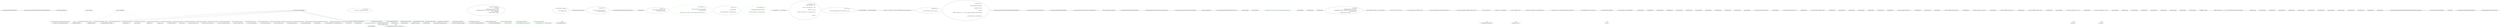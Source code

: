digraph  {
m0_40 [cluster="Nancy.Routing.IRouteCacheProvider.GetCache()", file="DefaultRoutePatternMatcherFixture.cs", label="Entry Nancy.Routing.IRouteCacheProvider.GetCache()", span="15-15"];
m0_0 [cluster="Nancy.Demo.Hosting.Aspnet.MainModule.MainModule(Nancy.Routing.IRouteCacheProvider)", file="DefaultRoutePatternMatcherFixture.cs", label="Entry Nancy.Demo.Hosting.Aspnet.MainModule.MainModule(Nancy.Routing.IRouteCacheProvider)", span="12-12"];
m0_1 [cluster="Nancy.Demo.Hosting.Aspnet.MainModule.MainModule(Nancy.Routing.IRouteCacheProvider)", file="DefaultRoutePatternMatcherFixture.cs", label="Get[''/''] = x => {\r\n                return View[''routes'', routeCacheProvider.GetCache()];\r\n            }", span="14-16"];
m0_2 [cluster="Nancy.Demo.Hosting.Aspnet.MainModule.MainModule(Nancy.Routing.IRouteCacheProvider)", file="DefaultRoutePatternMatcherFixture.cs", label="Get[''/negotiated''] = parameters => {\r\n                return Negotiate\r\n                    .WithModel(new RatPack {FirstName = ''Nancy ''})\r\n                    .WithMediaRangeModel(''text/html'', new RatPack {FirstName = ''Nancy fancy pants''})\r\n                    .WithView(''negotiatedview'')\r\n                    .WithHeader(''X-Custom'', ''SomeValue'');\r\n            }", span="18-24"];
m0_3 [cluster="Nancy.Demo.Hosting.Aspnet.MainModule.MainModule(Nancy.Routing.IRouteCacheProvider)", file="DefaultRoutePatternMatcherFixture.cs", label="Get[''/user/{name}''] = parameters =>\r\n            {\r\n                return (string)parameters.name;\r\n            }", span="26-29"];
m0_190 [cluster="string.Format(string, params object[])", file="DefaultRoutePatternMatcherFixture.cs", label="Entry string.Format(string, params object[])", span="0-0"];
m0_22 [cluster="Nancy.Demo.Hosting.Aspnet.MainModule.MainModule(Nancy.Routing.IRouteCacheProvider)", file="DefaultRoutePatternMatcherFixture.cs", label="Get[''/spark-anon''] = x =>\r\n            {\r\n                var model = new { FirstName = ''Anonymous'' };\r\n                return View[''anon.spark'', model];\r\n            }", span="112-116"];
m0_48 [cluster="Nancy.Responses.Negotiation.Negotiator.WithHeader(string, string)", file="DefaultRoutePatternMatcherFixture.cs", label="Entry Nancy.Responses.Negotiation.Negotiator.WithHeader(string, string)", span="45-45"];
m0_141 [cluster="object.ToString()", file="DefaultRoutePatternMatcherFixture.cs", label="Entry object.ToString()", span="0-0"];
m0_23 [cluster="Nancy.Demo.Hosting.Aspnet.MainModule.MainModule(Nancy.Routing.IRouteCacheProvider)", file="DefaultRoutePatternMatcherFixture.cs", label="Get[''/json''] = x => {\r\n                var model = new RatPack { FirstName = ''Andy'' };\r\n                return this.Response.AsJson(model);\r\n            }", span="118-121"];
m0_31 [cluster="Nancy.Demo.Hosting.Aspnet.MainModule.MainModule(Nancy.Routing.IRouteCacheProvider)", color=green, community=0, file="DefaultRoutePatternMatcherFixture.cs", label="Get[''/csrfWithExpiry''] = x =>\r\n                {\r\n                    // Create a new one because we have an expiry to check\r\n                    this.CreateNewCsrfToken();\r\n\r\n                    return this.View[''csrf'', new { Blurb = ''You have 20 seconds to submit the page.. TICK TOCK :-)'' }];\r\n                }", prediction=0, span="170-176"];
m0_30 [cluster="Nancy.Demo.Hosting.Aspnet.MainModule.MainModule(Nancy.Routing.IRouteCacheProvider)", file="DefaultRoutePatternMatcherFixture.cs", label="Post[''/csrf''] = x =>\r\n            {\r\n                this.ValidateCsrfToken();\r\n\r\n                return string.Format(''Hello {0}!'', this.Request.Form.Name);\r\n            }", span="163-168"];
m0_32 [cluster="Nancy.Demo.Hosting.Aspnet.MainModule.MainModule(Nancy.Routing.IRouteCacheProvider)", color=green, community=0, file="DefaultRoutePatternMatcherFixture.cs", label="Post[''/csrfWithExpiry''] = x =>\r\n                {\r\n                    this.ValidateCsrfToken(TimeSpan.FromSeconds(20));\r\n\r\n                    return string.Format(''Hello {0}!'', this.Request.Form.Name);\r\n                }", prediction=1, span="178-183"];
m0_33 [cluster="Nancy.Demo.Hosting.Aspnet.MainModule.MainModule(Nancy.Routing.IRouteCacheProvider)", file="DefaultRoutePatternMatcherFixture.cs", label="Get[''/viewNotFound''] = _ => View[''I-do-not-exist'']", span="185-185"];
m0_4 [cluster="lambda expression", file="DefaultRoutePatternMatcherFixture.cs", label="Entry lambda expression", span="10-13"];
m0_5 [cluster="lambda expression", file="DefaultRoutePatternMatcherFixture.cs", label="return View[''PostXml''];", span="12-12"];
m0_6 [cluster="lambda expression", file="DefaultRoutePatternMatcherFixture.cs", label="Exit lambda expression", span="10-13"];
m0_7 [cluster="lambda expression", file="DefaultRoutePatternMatcherFixture.cs", label="Entry lambda expression", span="15-30"];
m0_8 [cluster="lambda expression", file="DefaultRoutePatternMatcherFixture.cs", label="User model = this.Bind()", span="17-17"];
m0_9 [cluster="lambda expression", file="DefaultRoutePatternMatcherFixture.cs", label="var sb = new StringBuilder()", span="19-19"];
m0_10 [cluster="lambda expression", file="DefaultRoutePatternMatcherFixture.cs", label="sb.AppendLine(''Bound Model:'')", span="21-21"];
m0_11 [cluster="lambda expression", file="DefaultRoutePatternMatcherFixture.cs", label="sb.Append(''Type: '')", span="22-22"];
m0_12 [cluster="lambda expression", file="DefaultRoutePatternMatcherFixture.cs", label="sb.AppendLine(model.GetType().FullName)", span="23-23"];
m0_13 [cluster="lambda expression", file="DefaultRoutePatternMatcherFixture.cs", label="sb.Append(''Name: '')", span="24-24"];
m0_14 [cluster="lambda expression", file="DefaultRoutePatternMatcherFixture.cs", label="sb.AppendLine(model.Name)", span="25-25"];
m0_15 [cluster="lambda expression", file="DefaultRoutePatternMatcherFixture.cs", label="sb.Append(''Address: '')", span="26-26"];
m0_16 [cluster="lambda expression", file="DefaultRoutePatternMatcherFixture.cs", label="sb.AppendLine(model.Address)", span="27-27"];
m0_17 [cluster="lambda expression", file="DefaultRoutePatternMatcherFixture.cs", label="return sb.ToString();", span="29-29"];
m0_18 [cluster="lambda expression", file="DefaultRoutePatternMatcherFixture.cs", label="Exit lambda expression", span="15-30"];
m0_19 [cluster="Nancy.INancyModule.Bind(params string[])", file="DefaultRoutePatternMatcherFixture.cs", label="Entry Nancy.INancyModule.Bind(params string[])", span="12-12"];
m0_20 [cluster="System.Text.StringBuilder.StringBuilder()", file="DefaultRoutePatternMatcherFixture.cs", label="Entry System.Text.StringBuilder.StringBuilder()", span="0-0"];
m0_21 [cluster="System.Text.StringBuilder.AppendLine(string)", file="DefaultRoutePatternMatcherFixture.cs", label="Entry System.Text.StringBuilder.AppendLine(string)", span="0-0"];
m0_24 [cluster="System.Text.StringBuilder.ToString()", file="DefaultRoutePatternMatcherFixture.cs", label="Entry System.Text.StringBuilder.ToString()", span="0-0"];
m0_25 [cluster="Nancy.Demo.Hosting.Aspnet.MainModule.MainModule(Nancy.Routing.IRouteCacheProvider)", file="DefaultRoutePatternMatcherFixture.cs", label="Nancy.Demo.ModelBinding.XmlModule", span=""];
m0_26 [cluster="Nancy.Demo.Hosting.Aspnet.MainModule.MainModule(Nancy.Routing.IRouteCacheProvider)", file="DefaultRoutePatternMatcherFixture.cs", label="Get[''/sessionObject''] = x => {\r\n                var value = Session[''baa''] ?? ''null'';\r\n\r\n                var output = ''Current session value is: '' + value;\r\n\r\n                if (value.ToString() == ''null'')\r\n                {\r\n                    Session[''baa''] = new Payload(27, true, ''some random string value'');\r\n                }\r\n\r\n                return output;\r\n            }", span="141-152"];
m0_27 [cluster="Nancy.Demo.Hosting.Aspnet.MainModule.MainModule(Nancy.Routing.IRouteCacheProvider)", file="DefaultRoutePatternMatcherFixture.cs", label="Get[''/error''] = x =>\r\n                {\r\n                    throw new NotSupportedException(''This is an exception thrown in a route.'');\r\n                }", span="154-157"];
m0_28 [cluster="Nancy.Demo.Hosting.Aspnet.MainModule.MainModule(Nancy.Routing.IRouteCacheProvider)", file="DefaultRoutePatternMatcherFixture.cs", label="Get[''/customErrorHandler''] = _ => HttpStatusCode.ImATeapot", span="159-159"];
m0_29 [cluster="Nancy.Demo.Hosting.Aspnet.MainModule.MainModule(Nancy.Routing.IRouteCacheProvider)", file="DefaultRoutePatternMatcherFixture.cs", label="Get[''/csrf''] = x => this.View[''csrf'', new { Blurb = ''CSRF without an expiry using the 'session' token'' }]", span="161-161"];
m0_34 [cluster="Nancy.Demo.Hosting.Aspnet.MainModule.MainModule(Nancy.Routing.IRouteCacheProvider)", file="DefaultRoutePatternMatcherFixture.cs", label="Get[''/fileupload''] = x =>\r\n            {\r\n                return View[''FileUpload'', new { Posted = ''Nothing'' }];\r\n            }", span="187-190"];
m0_35 [cluster="Nancy.Demo.Hosting.Aspnet.MainModule.MainModule(Nancy.Routing.IRouteCacheProvider)", file="DefaultRoutePatternMatcherFixture.cs", label="Post[''/fileupload''] = x =>\r\n            {\r\n                var file = this.Request.Files.FirstOrDefault();\r\n\r\n                string fileDetails = ''Nothing'';\r\n\r\n                if (file != null)\r\n                {\r\n                    fileDetails = string.Format(''{3} - {0} ({1}) {2}bytes'', file.Name, file.ContentType, file.Value.Length, file.Key);\r\n                }\r\n\r\n                return View[''FileUpload'', new { Posted = fileDetails }];\r\n            }", span="192-204"];
m0_36 [cluster="Nancy.Demo.Hosting.Aspnet.MainModule.MainModule(Nancy.Routing.IRouteCacheProvider)", file="DefaultRoutePatternMatcherFixture.cs", label="Exit Nancy.Demo.Hosting.Aspnet.MainModule.MainModule(Nancy.Routing.IRouteCacheProvider)", span="12-12"];
m0_47 [cluster="Nancy.Responses.Negotiation.Negotiator.WithView(string)", file="DefaultRoutePatternMatcherFixture.cs", label="Entry Nancy.Responses.Negotiation.Negotiator.WithView(string)", span="148-148"];
m0_44 [cluster="Nancy.Demo.Hosting.Aspnet.Models.RatPack.RatPack()", file="DefaultRoutePatternMatcherFixture.cs", label="Entry Nancy.Demo.Hosting.Aspnet.Models.RatPack.RatPack()", span="2-2"];
m0_189 [cluster="System.Collections.Generic.IEnumerable<TSource>.FirstOrDefault<TSource>()", file="DefaultRoutePatternMatcherFixture.cs", label="Entry System.Collections.Generic.IEnumerable<TSource>.FirstOrDefault<TSource>()", span="0-0"];
m0_175 [cluster="System.TimeSpan.FromSeconds(double)", file="DefaultRoutePatternMatcherFixture.cs", label="Entry System.TimeSpan.FromSeconds(double)", span="0-0"];
m0_165 [cluster="Nancy.INancyModule.ValidateCsrfToken(System.TimeSpan?)", file="DefaultRoutePatternMatcherFixture.cs", label="Entry Nancy.INancyModule.ValidateCsrfToken(System.TimeSpan?)", span="101-101"];
m0_128 [cluster="Nancy.IResponseFormatter.AsJson<TModel>(TModel, Nancy.HttpStatusCode)", file="DefaultRoutePatternMatcherFixture.cs", label="Entry Nancy.IResponseFormatter.AsJson<TModel>(TModel, Nancy.HttpStatusCode)", span="40-40"];
m0_115 [cluster="Nancy.Demo.Hosting.Aspnet.Models.SomeViewModel.SomeViewModel()", file="DefaultRoutePatternMatcherFixture.cs", label="Entry Nancy.Demo.Hosting.Aspnet.Models.SomeViewModel.SomeViewModel()", span="2-2"];
m0_142 [cluster="string.IsNullOrEmpty(string)", file="DefaultRoutePatternMatcherFixture.cs", label="Entry string.IsNullOrEmpty(string)", span="0-0"];
m0_150 [cluster="Nancy.Demo.Hosting.Aspnet.Models.Payload.Payload(int, bool, string)", file="DefaultRoutePatternMatcherFixture.cs", label="Entry Nancy.Demo.Hosting.Aspnet.Models.Payload.Payload(int, bool, string)", span="16-16"];
m0_129 [cluster="lambda expression", file="DefaultRoutePatternMatcherFixture.cs", label="Entry lambda expression", span="123-126"];
m0_167 [cluster="lambda expression", color=green, community=0, file="DefaultRoutePatternMatcherFixture.cs", label="this.CreateNewCsrfToken()", prediction=2, span="173-173"];
m0_166 [cluster="lambda expression", file="DefaultRoutePatternMatcherFixture.cs", label="Entry lambda expression", span="170-176"];
m0_168 [cluster="lambda expression", color=green, community=0, file="DefaultRoutePatternMatcherFixture.cs", label="return this.View[''csrf'', new { Blurb = ''You have 20 seconds to submit the page.. TICK TOCK :-)'' }];", prediction=3, span="175-175"];
m0_169 [cluster="lambda expression", file="DefaultRoutePatternMatcherFixture.cs", label="Exit lambda expression", span="170-176"];
m0_172 [cluster="lambda expression", color=green, community=0, file="DefaultRoutePatternMatcherFixture.cs", label="this.ValidateCsrfToken(TimeSpan.FromSeconds(20))", prediction=2, span="180-180"];
m0_171 [cluster="lambda expression", file="DefaultRoutePatternMatcherFixture.cs", label="Entry lambda expression", span="178-183"];
m0_173 [cluster="lambda expression", color=green, community=0, file="DefaultRoutePatternMatcherFixture.cs", label="return string.Format(''Hello {0}!'', this.Request.Form.Name);", prediction=2, span="182-182"];
m0_174 [cluster="lambda expression", file="DefaultRoutePatternMatcherFixture.cs", label="Exit lambda expression", span="178-183"];
m0_38 [cluster="lambda expression", file="DefaultRoutePatternMatcherFixture.cs", label="return View[''routes'', routeCacheProvider.GetCache()];", span="15-15"];
m0_42 [cluster="lambda expression", file="DefaultRoutePatternMatcherFixture.cs", label="return Negotiate\r\n                    .WithModel(new RatPack {FirstName = ''Nancy ''})\r\n                    .WithMediaRangeModel(''text/html'', new RatPack {FirstName = ''Nancy fancy pants''})\r\n                    .WithView(''negotiatedview'')\r\n                    .WithHeader(''X-Custom'', ''SomeValue'');", span="19-23"];
m0_72 [cluster="lambda expression", file="DefaultRoutePatternMatcherFixture.cs", label="return View[''nustache'', new { name = ''Nancy'', value = 1000000 }];", span="48-48"];
m0_75 [cluster="lambda expression", file="DefaultRoutePatternMatcherFixture.cs", label="return View[''dot'', new { name = ''dot'' }];", span="52-52"];
m0_78 [cluster="lambda expression", file="DefaultRoutePatternMatcherFixture.cs", label="return View[''javascript.html''];", span="56-56"];
m0_81 [cluster="lambda expression", file="DefaultRoutePatternMatcherFixture.cs", label="return View[''static''];", span="60-60"];
m0_85 [cluster="lambda expression", file="DefaultRoutePatternMatcherFixture.cs", label="return View[''razor.cshtml'', model];", span="65-65"];
m0_89 [cluster="lambda expression", file="DefaultRoutePatternMatcherFixture.cs", label="return View[''razor-error.cshtml'', model];", span="71-71"];
m0_93 [cluster="lambda expression", file="DefaultRoutePatternMatcherFixture.cs", label="return View[''razor-simple.cshtml'', model];", span="77-77"];
m0_96 [cluster="lambda expression", file="DefaultRoutePatternMatcherFixture.cs", label="return View[''razor.cshtml'', new { FirstName = ''Frank'' }];", span="82-82"];
m0_99 [cluster="lambda expression", file="DefaultRoutePatternMatcherFixture.cs", label="return View[''razor-strong.cshtml'', new RatPack { FirstName = ''Frank'' }];", span="87-87"];
m0_102 [cluster="lambda expression", file="DefaultRoutePatternMatcherFixture.cs", label="return View[''razor-strong.vbhtml'', new RatPack { FirstName = ''Frank'' }];", span="92-92"];
m0_110 [cluster="lambda expression", file="DefaultRoutePatternMatcherFixture.cs", label="return View[''ssve.sshtml'', model];", span="100-100"];
m0_113 [cluster="lambda expression", file="DefaultRoutePatternMatcherFixture.cs", label="return View[new SomeViewModel()];", span="104-104"];
m0_118 [cluster="lambda expression", file="DefaultRoutePatternMatcherFixture.cs", label="return View[''spark.spark'', model];", span="109-109"];
m0_122 [cluster="lambda expression", file="DefaultRoutePatternMatcherFixture.cs", label="return View[''anon.spark'', model];", span="115-115"];
m0_126 [cluster="lambda expression", file="DefaultRoutePatternMatcherFixture.cs", label="return this.Response.AsJson(model);", span="120-120"];
m0_131 [cluster="lambda expression", file="DefaultRoutePatternMatcherFixture.cs", label="return this.Response.AsXml(model);", span="125-125"];
m0_135 [cluster="lambda expression", file="DefaultRoutePatternMatcherFixture.cs", label="var value = Session[''moo''] ?? ''''", span="129-129"];
m0_138 [cluster="lambda expression", file="DefaultRoutePatternMatcherFixture.cs", label="Session[''moo''] = ''I've created a session!''", span="135-135"];
m0_144 [cluster="lambda expression", file="DefaultRoutePatternMatcherFixture.cs", label="var value = Session[''baa''] ?? ''null''", span="142-142"];
m0_147 [cluster="lambda expression", file="DefaultRoutePatternMatcherFixture.cs", label="Session[''baa''] = new Payload(27, true, ''some random string value'')", span="148-148"];
m0_159 [cluster="lambda expression", file="DefaultRoutePatternMatcherFixture.cs", label="this.View[''csrf'', new { Blurb = ''CSRF without an expiry using the 'session' token'' }]", span="161-161"];
m0_162 [cluster="lambda expression", file="DefaultRoutePatternMatcherFixture.cs", label="this.ValidateCsrfToken()", span="165-165"];
m0_163 [cluster="lambda expression", file="DefaultRoutePatternMatcherFixture.cs", label="return string.Format(''Hello {0}!'', this.Request.Form.Name);", span="167-167"];
m0_177 [cluster="lambda expression", file="DefaultRoutePatternMatcherFixture.cs", label="View[''I-do-not-exist'']", span="185-185"];
m0_180 [cluster="lambda expression", file="DefaultRoutePatternMatcherFixture.cs", label="return View[''FileUpload'', new { Posted = ''Nothing'' }];", span="189-189"];
m0_183 [cluster="lambda expression", file="DefaultRoutePatternMatcherFixture.cs", label="var file = this.Request.Files.FirstOrDefault()", span="194-194"];
m0_187 [cluster="lambda expression", file="DefaultRoutePatternMatcherFixture.cs", label="return View[''FileUpload'', new { Posted = fileDetails }];", span="203-203"];
m0_65 [cluster="lambda expression", file="DefaultRoutePatternMatcherFixture.cs", label="return string.Format(''foo: {0}<br/>bar: {1}'', x.foo, x.bar);", span="40-40"];
m0_37 [cluster="lambda expression", file="DefaultRoutePatternMatcherFixture.cs", label="Entry lambda expression", span="14-16"];
m0_39 [cluster="lambda expression", file="DefaultRoutePatternMatcherFixture.cs", label="Exit lambda expression", span="14-16"];
m0_41 [cluster="lambda expression", file="DefaultRoutePatternMatcherFixture.cs", label="Entry lambda expression", span="18-24"];
m0_43 [cluster="lambda expression", file="DefaultRoutePatternMatcherFixture.cs", label="Exit lambda expression", span="18-24"];
m0_50 [cluster="lambda expression", file="DefaultRoutePatternMatcherFixture.cs", label="return (string)parameters.name;", span="28-28"];
m0_71 [cluster="lambda expression", file="DefaultRoutePatternMatcherFixture.cs", label="Entry lambda expression", span="47-49"];
m0_73 [cluster="lambda expression", file="DefaultRoutePatternMatcherFixture.cs", label="Exit lambda expression", span="47-49"];
m0_74 [cluster="lambda expression", file="DefaultRoutePatternMatcherFixture.cs", label="Entry lambda expression", span="51-53"];
m0_76 [cluster="lambda expression", file="DefaultRoutePatternMatcherFixture.cs", label="Exit lambda expression", span="51-53"];
m0_77 [cluster="lambda expression", file="DefaultRoutePatternMatcherFixture.cs", label="Entry lambda expression", span="55-57"];
m0_79 [cluster="lambda expression", file="DefaultRoutePatternMatcherFixture.cs", label="Exit lambda expression", span="55-57"];
m0_80 [cluster="lambda expression", file="DefaultRoutePatternMatcherFixture.cs", label="Entry lambda expression", span="59-61"];
m0_82 [cluster="lambda expression", file="DefaultRoutePatternMatcherFixture.cs", label="Exit lambda expression", span="59-61"];
m0_84 [cluster="lambda expression", file="DefaultRoutePatternMatcherFixture.cs", label="var model = new RatPack { FirstName = ''Frank'' }", span="64-64"];
m0_86 [cluster="lambda expression", file="DefaultRoutePatternMatcherFixture.cs", label="Exit lambda expression", span="63-66"];
m0_88 [cluster="lambda expression", file="DefaultRoutePatternMatcherFixture.cs", label="var model = new RatPack { FirstName = ''Frank'' }", span="70-70"];
m0_90 [cluster="lambda expression", file="DefaultRoutePatternMatcherFixture.cs", label="Exit lambda expression", span="68-72"];
m0_92 [cluster="lambda expression", file="DefaultRoutePatternMatcherFixture.cs", label="var model = new RatPack { FirstName = ''Frank'' }", span="76-76"];
m0_94 [cluster="lambda expression", file="DefaultRoutePatternMatcherFixture.cs", label="Exit lambda expression", span="74-78"];
m0_95 [cluster="lambda expression", file="DefaultRoutePatternMatcherFixture.cs", label="Entry lambda expression", span="80-83"];
m0_97 [cluster="lambda expression", file="DefaultRoutePatternMatcherFixture.cs", label="Exit lambda expression", span="80-83"];
m0_98 [cluster="lambda expression", file="DefaultRoutePatternMatcherFixture.cs", label="Entry lambda expression", span="85-88"];
m0_100 [cluster="lambda expression", file="DefaultRoutePatternMatcherFixture.cs", label="Exit lambda expression", span="85-88"];
m0_101 [cluster="lambda expression", file="DefaultRoutePatternMatcherFixture.cs", label="Entry lambda expression", span="90-93"];
m0_103 [cluster="lambda expression", file="DefaultRoutePatternMatcherFixture.cs", label="Exit lambda expression", span="90-93"];
m0_109 [cluster="lambda expression", file="DefaultRoutePatternMatcherFixture.cs", label="var model = new RatPack { FirstName = ''You'' }", span="99-99"];
m0_111 [cluster="lambda expression", file="DefaultRoutePatternMatcherFixture.cs", label="Exit lambda expression", span="97-101"];
m0_112 [cluster="lambda expression", file="DefaultRoutePatternMatcherFixture.cs", label="Entry lambda expression", span="103-105"];
m0_114 [cluster="lambda expression", file="DefaultRoutePatternMatcherFixture.cs", label="Exit lambda expression", span="103-105"];
m0_117 [cluster="lambda expression", file="DefaultRoutePatternMatcherFixture.cs", label="var model = new RatPack { FirstName = ''Bright'' }", span="108-108"];
m0_119 [cluster="lambda expression", file="DefaultRoutePatternMatcherFixture.cs", label="Exit lambda expression", span="107-110"];
m0_121 [cluster="lambda expression", file="DefaultRoutePatternMatcherFixture.cs", label="var model = new { FirstName = ''Anonymous'' }", span="114-114"];
m0_123 [cluster="lambda expression", file="DefaultRoutePatternMatcherFixture.cs", label="Exit lambda expression", span="112-116"];
m0_125 [cluster="lambda expression", file="DefaultRoutePatternMatcherFixture.cs", label="var model = new RatPack { FirstName = ''Andy'' }", span="119-119"];
m0_127 [cluster="lambda expression", file="DefaultRoutePatternMatcherFixture.cs", label="Exit lambda expression", span="118-121"];
m0_130 [cluster="lambda expression", file="DefaultRoutePatternMatcherFixture.cs", label="var model = new RatPack { FirstName = ''Andy'' }", span="124-124"];
m0_132 [cluster="lambda expression", file="DefaultRoutePatternMatcherFixture.cs", label="Exit lambda expression", span="123-126"];
m0_134 [cluster="lambda expression", file="DefaultRoutePatternMatcherFixture.cs", label="Entry lambda expression", span="128-139"];
m0_136 [cluster="lambda expression", file="DefaultRoutePatternMatcherFixture.cs", label="var output = ''Current session value is: '' + value", span="131-131"];
m0_137 [cluster="lambda expression", file="DefaultRoutePatternMatcherFixture.cs", label="String.IsNullOrEmpty(value.ToString())", span="133-133"];
m0_139 [cluster="lambda expression", file="DefaultRoutePatternMatcherFixture.cs", label="return output;", span="138-138"];
m0_143 [cluster="lambda expression", file="DefaultRoutePatternMatcherFixture.cs", label="Entry lambda expression", span="141-152"];
m0_145 [cluster="lambda expression", file="DefaultRoutePatternMatcherFixture.cs", label="var output = ''Current session value is: '' + value", span="144-144"];
m0_146 [cluster="lambda expression", file="DefaultRoutePatternMatcherFixture.cs", label="value.ToString() == ''null''", span="146-146"];
m0_148 [cluster="lambda expression", file="DefaultRoutePatternMatcherFixture.cs", label="return output;", span="151-151"];
m0_158 [cluster="lambda expression", file="DefaultRoutePatternMatcherFixture.cs", label="Entry lambda expression", span="161-161"];
m0_160 [cluster="lambda expression", file="DefaultRoutePatternMatcherFixture.cs", label="Exit lambda expression", span="161-161"];
m0_161 [cluster="lambda expression", file="DefaultRoutePatternMatcherFixture.cs", label="Entry lambda expression", span="163-168"];
m0_164 [cluster="lambda expression", file="DefaultRoutePatternMatcherFixture.cs", label="Exit lambda expression", span="163-168"];
m0_176 [cluster="lambda expression", file="DefaultRoutePatternMatcherFixture.cs", label="Entry lambda expression", span="185-185"];
m0_178 [cluster="lambda expression", file="DefaultRoutePatternMatcherFixture.cs", label="Exit lambda expression", span="185-185"];
m0_179 [cluster="lambda expression", file="DefaultRoutePatternMatcherFixture.cs", label="Entry lambda expression", span="187-190"];
m0_181 [cluster="lambda expression", file="DefaultRoutePatternMatcherFixture.cs", label="Exit lambda expression", span="187-190"];
m0_182 [cluster="lambda expression", file="DefaultRoutePatternMatcherFixture.cs", label="Entry lambda expression", span="192-204"];
m0_184 [cluster="lambda expression", file="DefaultRoutePatternMatcherFixture.cs", label="string fileDetails = ''Nothing''", span="196-196"];
m0_185 [cluster="lambda expression", file="DefaultRoutePatternMatcherFixture.cs", label="file != null", span="198-198"];
m0_186 [cluster="lambda expression", file="DefaultRoutePatternMatcherFixture.cs", label="fileDetails = string.Format(''{3} - {0} ({1}) {2}bytes'', file.Name, file.ContentType, file.Value.Length, file.Key)", span="200-200"];
m0_188 [cluster="lambda expression", file="DefaultRoutePatternMatcherFixture.cs", label="Exit lambda expression", span="192-204"];
m0_64 [cluster="lambda expression", file="DefaultRoutePatternMatcherFixture.cs", label="Entry lambda expression", span="39-41"];
m0_66 [cluster="lambda expression", file="DefaultRoutePatternMatcherFixture.cs", label="Exit lambda expression", span="39-41"];
m0_49 [cluster="lambda expression", file="DefaultRoutePatternMatcherFixture.cs", label="Entry lambda expression", span="26-29"];
m0_51 [cluster="lambda expression", file="DefaultRoutePatternMatcherFixture.cs", label="Exit lambda expression", span="26-29"];
m0_83 [cluster="lambda expression", file="DefaultRoutePatternMatcherFixture.cs", label="Entry lambda expression", span="63-66"];
m0_87 [cluster="lambda expression", file="DefaultRoutePatternMatcherFixture.cs", label="Entry lambda expression", span="68-72"];
m0_91 [cluster="lambda expression", file="DefaultRoutePatternMatcherFixture.cs", label="Entry lambda expression", span="74-78"];
m0_108 [cluster="lambda expression", file="DefaultRoutePatternMatcherFixture.cs", label="Entry lambda expression", span="97-101"];
m0_116 [cluster="lambda expression", file="DefaultRoutePatternMatcherFixture.cs", label="Entry lambda expression", span="107-110"];
m0_120 [cluster="lambda expression", file="DefaultRoutePatternMatcherFixture.cs", label="Entry lambda expression", span="112-116"];
m0_124 [cluster="lambda expression", file="DefaultRoutePatternMatcherFixture.cs", label="Entry lambda expression", span="118-121"];
m0_140 [cluster="lambda expression", file="DefaultRoutePatternMatcherFixture.cs", label="Exit lambda expression", span="128-139"];
m0_149 [cluster="lambda expression", file="DefaultRoutePatternMatcherFixture.cs", label="Exit lambda expression", span="141-152"];
m0_46 [cluster="Nancy.Responses.Negotiation.Negotiator.WithMediaRangeModel(Nancy.Responses.Negotiation.MediaRange, object)", file="DefaultRoutePatternMatcherFixture.cs", label="Entry Nancy.Responses.Negotiation.Negotiator.WithMediaRangeModel(Nancy.Responses.Negotiation.MediaRange, object)", span="163-163"];
m0_170 [cluster="Nancy.INancyModule.CreateNewCsrfToken()", file="DefaultRoutePatternMatcherFixture.cs", label="Entry Nancy.INancyModule.CreateNewCsrfToken()", span="80-80"];
m0_67 [cluster="Unk.Format", file="DefaultRoutePatternMatcherFixture.cs", label="Entry Unk.Format", span=""];
m0_45 [cluster="Nancy.Responses.Negotiation.Negotiator.WithModel(dynamic)", file="DefaultRoutePatternMatcherFixture.cs", label="Entry Nancy.Responses.Negotiation.Negotiator.WithModel(dynamic)", span="135-135"];
m0_133 [cluster="Nancy.IResponseFormatter.AsXml<TModel>(TModel)", file="DefaultRoutePatternMatcherFixture.cs", label="Entry Nancy.IResponseFormatter.AsXml<TModel>(TModel)", span="55-55"];
m0_191 [file="DefaultRoutePatternMatcherFixture.cs", label="Nancy.Demo.Hosting.Aspnet.MainModule", span=""];
m0_192 [file="DefaultRoutePatternMatcherFixture.cs", label="Nancy.Routing.IRouteCacheProvider", span=""];
m0_0 -> m0_38  [color=darkseagreen4, key=1, label="Nancy.Routing.IRouteCacheProvider", style=dashed];
m0_3 -> m0_50  [color=darkseagreen4, key=1, label=dynamic, style=dashed];
m0_6 -> m0_65  [color=darkseagreen4, key=1, label=dynamic, style=dashed];
m0_8 -> m0_12  [color=darkseagreen4, key=1, label=model, style=dashed];
m0_8 -> m0_14  [color=darkseagreen4, key=1, label=model, style=dashed];
m0_8 -> m0_16  [color=darkseagreen4, key=1, label=model, style=dashed];
m0_9 -> m0_11  [color=darkseagreen4, key=1, label=sb, style=dashed];
m0_9 -> m0_12  [color=darkseagreen4, key=1, label=sb, style=dashed];
m0_9 -> m0_13  [color=darkseagreen4, key=1, label=sb, style=dashed];
m0_9 -> m0_14  [color=darkseagreen4, key=1, label=sb, style=dashed];
m0_9 -> m0_15  [color=darkseagreen4, key=1, label=sb, style=dashed];
m0_9 -> m0_16  [color=darkseagreen4, key=1, label=sb, style=dashed];
m0_9 -> m0_17  [color=darkseagreen4, key=1, label=sb, style=dashed];
m0_25 -> m0_5  [color=darkseagreen4, key=1, label="Nancy.Demo.ModelBinding.XmlModule", style=dashed];
m0_135 -> m0_137  [color=darkseagreen4, key=1, label=value, style=dashed];
m0_144 -> m0_146  [color=darkseagreen4, key=1, label=value, style=dashed];
m0_183 -> m0_185  [color=darkseagreen4, key=1, label=file, style=dashed];
m0_136 -> m0_139  [color=darkseagreen4, key=1, label=output, style=dashed];
m0_145 -> m0_148  [color=darkseagreen4, key=1, label=output, style=dashed];
m0_191 -> m0_167  [color=green, key=1, label="Nancy.Demo.Hosting.Aspnet.MainModule", style=dashed];
m0_191 -> m0_172  [color=green, key=1, label="Nancy.Demo.Hosting.Aspnet.MainModule", style=dashed];
m0_191 -> m0_173  [color=green, key=1, label="Nancy.Demo.Hosting.Aspnet.MainModule", style=dashed];
m0_191 -> m0_38  [color=darkseagreen4, key=1, label="Nancy.Demo.Hosting.Aspnet.MainModule", style=dashed];
m0_191 -> m0_4  [color=darkseagreen4, key=1, label="Nancy.Demo.Hosting.Aspnet.MainModule", style=dashed];
m0_191 -> m0_5  [color=darkseagreen4, key=1, label="Nancy.Demo.Hosting.Aspnet.MainModule", style=dashed];
m0_191 -> m0_6  [color=darkseagreen4, key=1, label="Nancy.Demo.Hosting.Aspnet.MainModule", style=dashed];
m0_191 -> m0_7  [color=darkseagreen4, key=1, label="Nancy.Demo.Hosting.Aspnet.MainModule", style=dashed];
m0_191 -> m0_10  [color=darkseagreen4, key=1, label="Nancy.Demo.Hosting.Aspnet.MainModule", style=dashed];
m0_191 -> m0_78  [color=darkseagreen4, key=1, label="Nancy.Demo.Hosting.Aspnet.MainModule", style=dashed];
m0_191 -> m0_11  [color=darkseagreen4, key=1, label="Nancy.Demo.Hosting.Aspnet.MainModule", style=dashed];
m0_191 -> m0_81  [color=darkseagreen4, key=1, label="Nancy.Demo.Hosting.Aspnet.MainModule", style=dashed];
m0_191 -> m0_12  [color=darkseagreen4, key=1, label="Nancy.Demo.Hosting.Aspnet.MainModule", style=dashed];
m0_191 -> m0_85  [color=darkseagreen4, key=1, label="Nancy.Demo.Hosting.Aspnet.MainModule", style=dashed];
m0_191 -> m0_13  [color=darkseagreen4, key=1, label="Nancy.Demo.Hosting.Aspnet.MainModule", style=dashed];
m0_191 -> m0_89  [color=darkseagreen4, key=1, label="Nancy.Demo.Hosting.Aspnet.MainModule", style=dashed];
m0_191 -> m0_14  [color=darkseagreen4, key=1, label="Nancy.Demo.Hosting.Aspnet.MainModule", style=dashed];
m0_191 -> m0_93  [color=darkseagreen4, key=1, label="Nancy.Demo.Hosting.Aspnet.MainModule", style=dashed];
m0_191 -> m0_15  [color=darkseagreen4, key=1, label="Nancy.Demo.Hosting.Aspnet.MainModule", style=dashed];
m0_191 -> m0_16  [color=darkseagreen4, key=1, label="Nancy.Demo.Hosting.Aspnet.MainModule", style=dashed];
m0_191 -> m0_17  [color=darkseagreen4, key=1, label="Nancy.Demo.Hosting.Aspnet.MainModule", style=dashed];
m0_191 -> m0_18  [color=darkseagreen4, key=1, label="Nancy.Demo.Hosting.Aspnet.MainModule", style=dashed];
m0_191 -> m0_19  [color=darkseagreen4, key=1, label="Nancy.Demo.Hosting.Aspnet.MainModule", style=dashed];
m0_191 -> m0_110  [color=darkseagreen4, key=1, label="Nancy.Demo.Hosting.Aspnet.MainModule", style=dashed];
m0_191 -> m0_20  [color=darkseagreen4, key=1, label="Nancy.Demo.Hosting.Aspnet.MainModule", style=dashed];
m0_191 -> m0_113  [color=darkseagreen4, key=1, label="Nancy.Demo.Hosting.Aspnet.MainModule", style=dashed];
m0_191 -> m0_21  [color=darkseagreen4, key=1, label="Nancy.Demo.Hosting.Aspnet.MainModule", style=dashed];
m0_191 -> m0_118  [color=darkseagreen4, key=1, label="Nancy.Demo.Hosting.Aspnet.MainModule", style=dashed];
m0_191 -> m0_122  [color=darkseagreen4, key=1, label="Nancy.Demo.Hosting.Aspnet.MainModule", style=dashed];
m0_191 -> m0_126  [color=darkseagreen4, key=1, label="Nancy.Demo.Hosting.Aspnet.MainModule", style=dashed];
m0_191 -> m0_24  [color=darkseagreen4, key=1, label="Nancy.Demo.Hosting.Aspnet.MainModule", style=dashed];
m0_191 -> m0_131  [color=darkseagreen4, key=1, label="Nancy.Demo.Hosting.Aspnet.MainModule", style=dashed];
m0_191 -> m0_25  [color=darkseagreen4, key=1, label="Nancy.Demo.Hosting.Aspnet.MainModule", style=dashed];
m0_191 -> m0_162  [color=darkseagreen4, key=1, label="Nancy.Demo.Hosting.Aspnet.MainModule", style=dashed];
m0_191 -> m0_163  [color=darkseagreen4, key=1, label="Nancy.Demo.Hosting.Aspnet.MainModule", style=dashed];
m0_191 -> m0_177  [color=darkseagreen4, key=1, label="Nancy.Demo.Hosting.Aspnet.MainModule", style=dashed];
m0_192 -> m0_38  [color=darkseagreen4, key=1, label="Nancy.Routing.IRouteCacheProvider", style=dashed];
}

